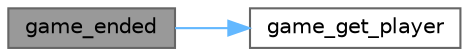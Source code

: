 digraph "game_ended"
{
 // LATEX_PDF_SIZE
  bgcolor="transparent";
  edge [fontname=Helvetica,fontsize=10,labelfontname=Helvetica,labelfontsize=10];
  node [fontname=Helvetica,fontsize=10,shape=box,height=0.2,width=0.4];
  rankdir="LR";
  Node1 [label="game_ended",height=0.2,width=0.4,color="gray40", fillcolor="grey60", style="filled", fontcolor="black",tooltip="function that check if the player has reached the end"];
  Node1 -> Node2 [color="steelblue1",style="solid"];
  Node2 [label="game_get_player",height=0.2,width=0.4,color="grey40", fillcolor="white", style="filled",URL="$game_8c.html#a12f92a9c4cd1b6901eba91c254069093",tooltip="function that get the position of the player"];
}
